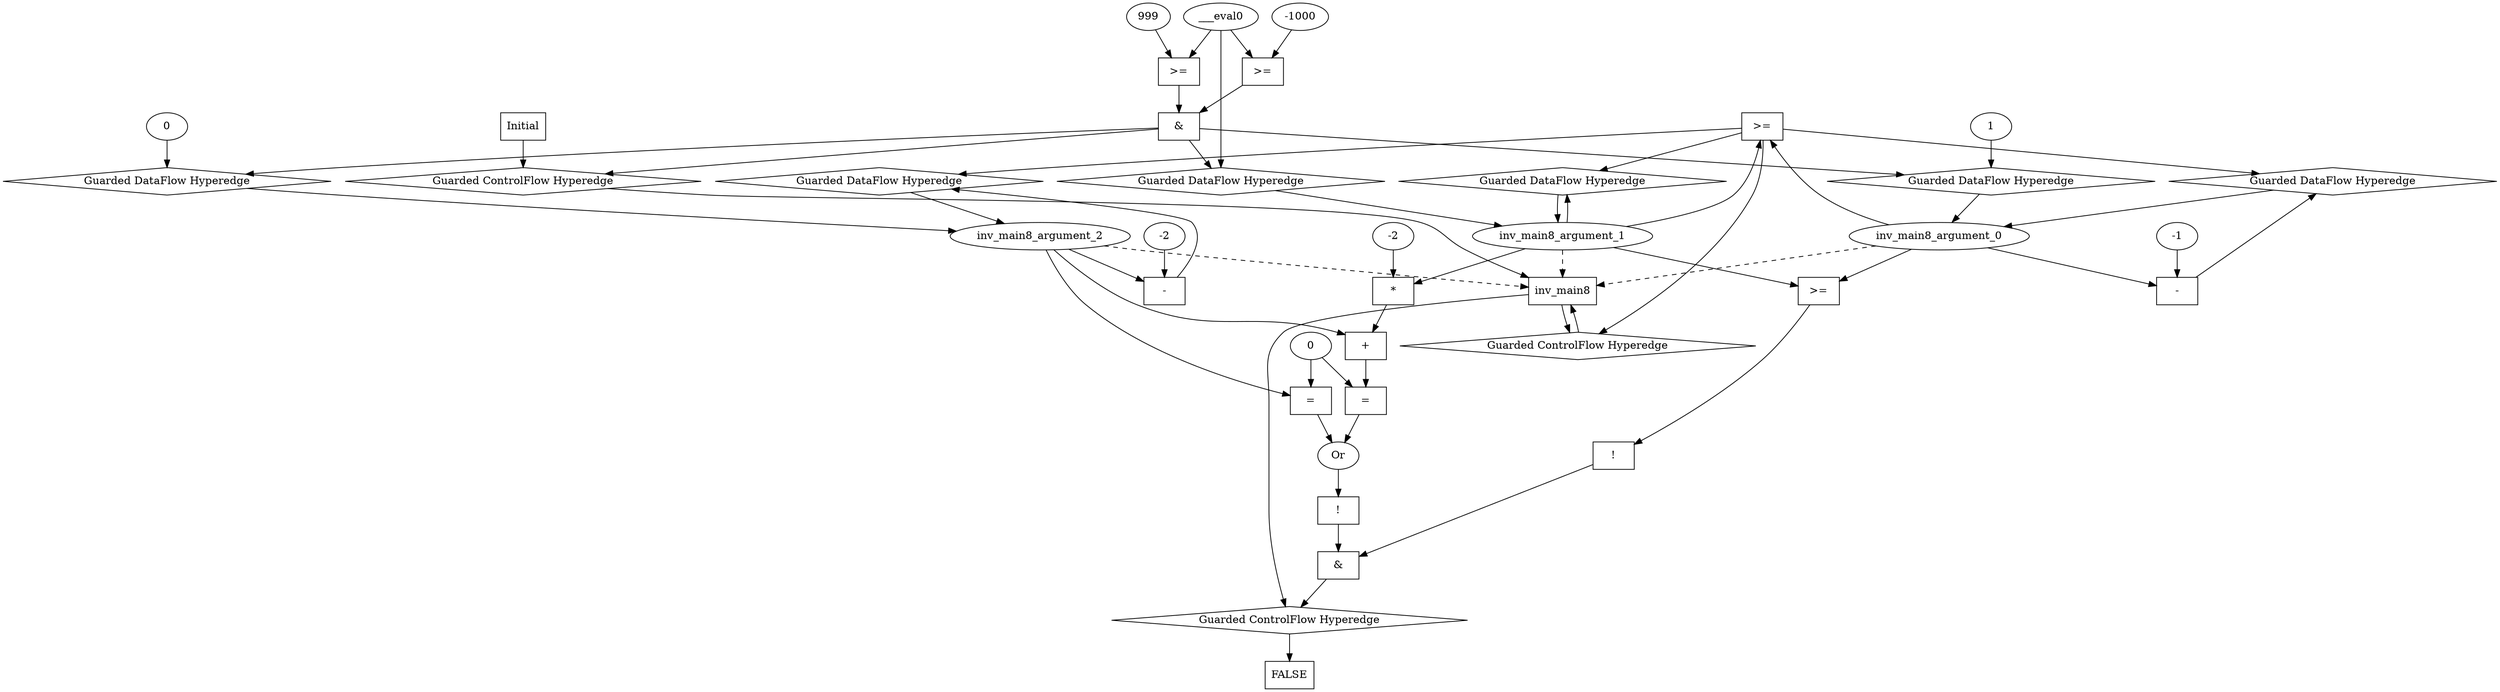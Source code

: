 digraph dag {
inv_main8 [label="inv_main8" shape="rect"];
FALSE [label="FALSE" shape="rect"];
Initial [label="Initial" shape="rect"];
ControlFowHyperEdge_0 [label="Guarded ControlFlow Hyperedge" shape="diamond"];
inv_main8 -> ControlFowHyperEdge_0[label=""]
ControlFowHyperEdge_0 -> inv_main8[label=""]
ControlFowHyperEdge_1 [label="Guarded ControlFlow Hyperedge" shape="diamond"];
Initial -> ControlFowHyperEdge_1[label=""]
ControlFowHyperEdge_1 -> inv_main8[label=""]
ControlFowHyperEdge_2 [label="Guarded ControlFlow Hyperedge" shape="diamond"];
inv_main8 -> ControlFowHyperEdge_2[label=""]
ControlFowHyperEdge_2 -> FALSE[label=""]
inv_main8_argument_0 [label="inv_main8_argument_0" shape="oval"];
inv_main8_argument_0 -> inv_main8[label="" style="dashed"]
inv_main8_argument_1 [label="inv_main8_argument_1" shape="oval"];
inv_main8_argument_1 -> inv_main8[label="" style="dashed"]
inv_main8_argument_2 [label="inv_main8_argument_2" shape="oval"];
inv_main8_argument_2 -> inv_main8[label="" style="dashed"]

xxxinv_main8___inv_main8_0xxxguard_0_node_0 [label=">=" shape="rect"];
inv_main8_argument_1->xxxinv_main8___inv_main8_0xxxguard_0_node_0
inv_main8_argument_0->xxxinv_main8___inv_main8_0xxxguard_0_node_0

xxxinv_main8___inv_main8_0xxxguard_0_node_0->ControlFowHyperEdge_0 [label=""];
xxxinv_main8___inv_main8_0xxxdataFlow_0_node_0 [label="-" shape="rect"];
xxxinv_main8___inv_main8_0xxxdataFlow_0_node_2 [label="-1"];
inv_main8_argument_0->xxxinv_main8___inv_main8_0xxxdataFlow_0_node_0
xxxinv_main8___inv_main8_0xxxdataFlow_0_node_2->xxxinv_main8___inv_main8_0xxxdataFlow_0_node_0

xxxinv_main8___inv_main8_0xxxdataFlow_0_node_0->DataFowHyperEdge_0_inv_main8_argument_0 [label=""];
xxxinv_main8___inv_main8_0xxxdataFlow1_node_0 [label="-" shape="rect"];
xxxinv_main8___inv_main8_0xxxdataFlow1_node_2 [label="-2"];
inv_main8_argument_2->xxxinv_main8___inv_main8_0xxxdataFlow1_node_0
xxxinv_main8___inv_main8_0xxxdataFlow1_node_2->xxxinv_main8___inv_main8_0xxxdataFlow1_node_0

xxxinv_main8___inv_main8_0xxxdataFlow1_node_0->DataFowHyperEdge_0_inv_main8_argument_2 [label=""];
xxxinv_main8___Initial_1xxx_and [label="&" shape="rect"];
xxxinv_main8___Initial_1xxxguard_0_node_0 [label=">=" shape="rect"];
xxxinv_main8___Initial_1xxxguard_0_node_1 [label="999"];
xxxinv_main8___Initial_1xxxguard_0_node_1->xxxinv_main8___Initial_1xxxguard_0_node_0
xxxinv_main8___Initial_1xxxdataFlow1_node_0->xxxinv_main8___Initial_1xxxguard_0_node_0

xxxinv_main8___Initial_1xxxguard_0_node_0->xxxinv_main8___Initial_1xxx_and [label=""];
xxxinv_main8___Initial_1xxxguard1_node_0 [label=">=" shape="rect"];
xxxinv_main8___Initial_1xxxguard1_node_2 [label="-1000"];
xxxinv_main8___Initial_1xxxdataFlow1_node_0->xxxinv_main8___Initial_1xxxguard1_node_0
xxxinv_main8___Initial_1xxxguard1_node_2->xxxinv_main8___Initial_1xxxguard1_node_0

xxxinv_main8___Initial_1xxxguard1_node_0->xxxinv_main8___Initial_1xxx_and [label=""];
xxxinv_main8___Initial_1xxx_and->ControlFowHyperEdge_1 [label=""];
xxxinv_main8___Initial_1xxxdataFlow_0_node_0 [label="1"];

xxxinv_main8___Initial_1xxxdataFlow_0_node_0->DataFowHyperEdge_1_inv_main8_argument_0 [label=""];
xxxinv_main8___Initial_1xxxdataFlow1_node_0 [label="___eval0"];

xxxinv_main8___Initial_1xxxdataFlow1_node_0->DataFowHyperEdge_1_inv_main8_argument_1 [label=""];
xxxinv_main8___Initial_1xxxdataFlow2_node_0 [label="0"];

xxxinv_main8___Initial_1xxxdataFlow2_node_0->DataFowHyperEdge_1_inv_main8_argument_2 [label=""];
xxxFALSE___inv_main8_2xxx_and [label="&" shape="rect"];
xxxFALSE___inv_main8_2xxxguard_0_node_0 [label="!" shape="rect"];
xxxFALSE___inv_main8_2xxxguard_0_node_1 [label="Or"];
xxxFALSE___inv_main8_2xxxguard_0_node_2 [label="=" shape="rect"];
xxxFALSE___inv_main8_2xxxguard_0_node_3 [label="+" shape="rect"];
xxxFALSE___inv_main8_2xxxguard_0_node_5 [label="*" shape="rect"];
xxxFALSE___inv_main8_2xxxguard_0_node_6 [label="-2"];
xxxFALSE___inv_main8_2xxxguard_0_node_8 [label="0"];
xxxFALSE___inv_main8_2xxxguard_0_node_9 [label="=" shape="rect"];
xxxFALSE___inv_main8_2xxxguard_0_node_1->xxxFALSE___inv_main8_2xxxguard_0_node_0
xxxFALSE___inv_main8_2xxxguard_0_node_2->xxxFALSE___inv_main8_2xxxguard_0_node_1
xxxFALSE___inv_main8_2xxxguard_0_node_9->xxxFALSE___inv_main8_2xxxguard_0_node_1
xxxFALSE___inv_main8_2xxxguard_0_node_3->xxxFALSE___inv_main8_2xxxguard_0_node_2
xxxFALSE___inv_main8_2xxxguard_0_node_8->xxxFALSE___inv_main8_2xxxguard_0_node_2
inv_main8_argument_2->xxxFALSE___inv_main8_2xxxguard_0_node_3
xxxFALSE___inv_main8_2xxxguard_0_node_5->xxxFALSE___inv_main8_2xxxguard_0_node_3
inv_main8_argument_1->xxxFALSE___inv_main8_2xxxguard_0_node_5
xxxFALSE___inv_main8_2xxxguard_0_node_6->xxxFALSE___inv_main8_2xxxguard_0_node_5
inv_main8_argument_2->xxxFALSE___inv_main8_2xxxguard_0_node_9
xxxFALSE___inv_main8_2xxxguard_0_node_8->xxxFALSE___inv_main8_2xxxguard_0_node_9

xxxFALSE___inv_main8_2xxxguard_0_node_0->xxxFALSE___inv_main8_2xxx_and [label=""];
xxxFALSE___inv_main8_2xxxguard1_node_0 [label="!" shape="rect"];
xxxFALSE___inv_main8_2xxxguard1_node_1 [label=">=" shape="rect"];
xxxFALSE___inv_main8_2xxxguard1_node_1->xxxFALSE___inv_main8_2xxxguard1_node_0
inv_main8_argument_1->xxxFALSE___inv_main8_2xxxguard1_node_1
inv_main8_argument_0->xxxFALSE___inv_main8_2xxxguard1_node_1

xxxFALSE___inv_main8_2xxxguard1_node_0->xxxFALSE___inv_main8_2xxx_and [label=""];
xxxFALSE___inv_main8_2xxx_and->ControlFowHyperEdge_2 [label=""];
DataFowHyperEdge_0_inv_main8_argument_0 [label="Guarded DataFlow Hyperedge" shape="diamond"];
DataFowHyperEdge_0_inv_main8_argument_0 -> inv_main8_argument_0[label=""]
xxxinv_main8___inv_main8_0xxxguard_0_node_0 -> DataFowHyperEdge_0_inv_main8_argument_0[label=""]
DataFowHyperEdge_0_inv_main8_argument_1 [label="Guarded DataFlow Hyperedge" shape="diamond"];
DataFowHyperEdge_0_inv_main8_argument_1 -> inv_main8_argument_1[label=""]
xxxinv_main8___inv_main8_0xxxguard_0_node_0 -> DataFowHyperEdge_0_inv_main8_argument_1[label=""]
DataFowHyperEdge_0_inv_main8_argument_2 [label="Guarded DataFlow Hyperedge" shape="diamond"];
DataFowHyperEdge_0_inv_main8_argument_2 -> inv_main8_argument_2[label=""]
xxxinv_main8___inv_main8_0xxxguard_0_node_0 -> DataFowHyperEdge_0_inv_main8_argument_2[label=""]
DataFowHyperEdge_1_inv_main8_argument_0 [label="Guarded DataFlow Hyperedge" shape="diamond"];
DataFowHyperEdge_1_inv_main8_argument_0 -> inv_main8_argument_0[label=""]
xxxinv_main8___Initial_1xxx_and -> DataFowHyperEdge_1_inv_main8_argument_0[label=""]
DataFowHyperEdge_1_inv_main8_argument_1 [label="Guarded DataFlow Hyperedge" shape="diamond"];
DataFowHyperEdge_1_inv_main8_argument_1 -> inv_main8_argument_1[label=""]
xxxinv_main8___Initial_1xxx_and -> DataFowHyperEdge_1_inv_main8_argument_1[label=""]
DataFowHyperEdge_1_inv_main8_argument_2 [label="Guarded DataFlow Hyperedge" shape="diamond"];
DataFowHyperEdge_1_inv_main8_argument_2 -> inv_main8_argument_2[label=""]
xxxinv_main8___Initial_1xxx_and -> DataFowHyperEdge_1_inv_main8_argument_2[label=""]
inv_main8_argument_1 -> DataFowHyperEdge_0_inv_main8_argument_1[label=""]
}
